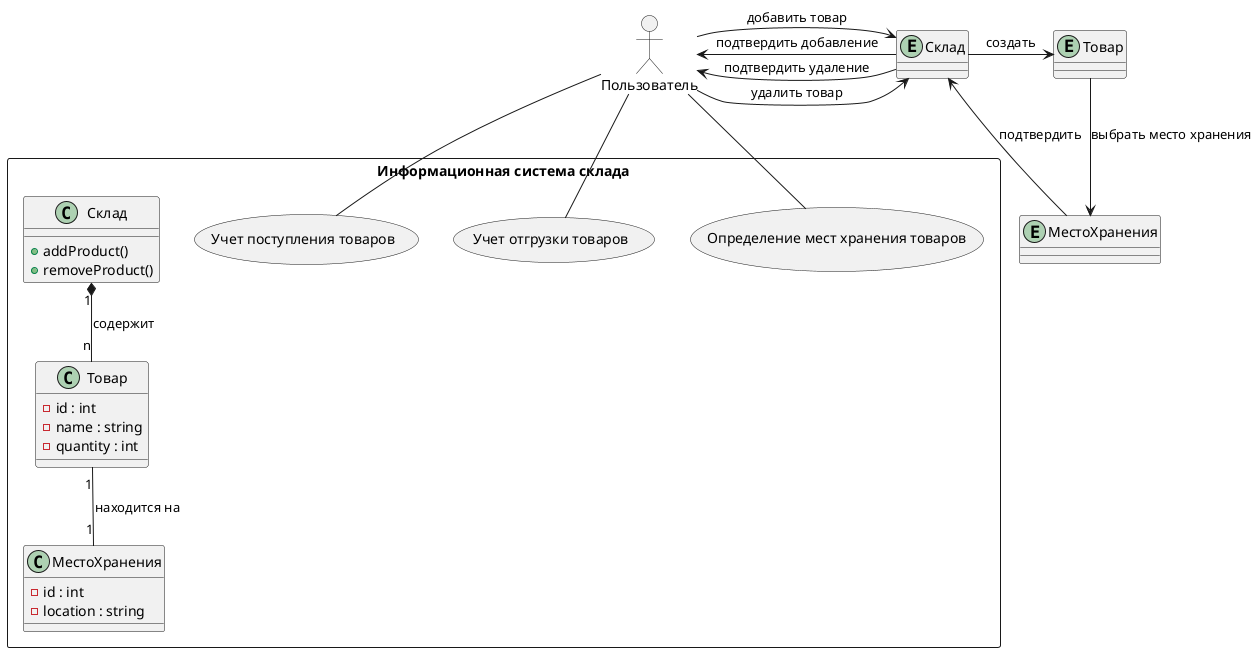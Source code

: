 @startuml
allowmixing

' Варианты использования
actor Пользователь
rectangle "Информационная система склада" {
    usecase "Учет поступления товаров" as incoming
    usecase "Учет отгрузки товаров" as outgoing
    usecase "Определение мест хранения товаров" as storage_location

    Пользователь -- incoming
    Пользователь -- outgoing
    Пользователь -- storage_location
}

' Диаграмма классов
package "Информационная система склада" {
    class Склад {
        + addProduct()
        + removeProduct()
    }

    class Товар {
        - id : int
        - name : string
        - quantity : int
    }

    class МестоХранения {
        - id : int
        - location : string
    }

    Склад "1" *-- "n" Товар : содержит
    Товар "1" -- "1" МестоХранения : находится на
}

' Диаграмма последовательности
actor Пользователь
entity Склад
entity Товар
entity МестоХранения

Пользователь -> Склад : добавить товар
Склад -> Товар : создать
Товар -> МестоХранения : выбрать место хранения
МестоХранения --> Склад : подтвердить
Склад --> Пользователь : подтвердить добавление

Пользователь -> Склад : удалить товар
Склад --> Пользователь : подтвердить удаление

@enduml
